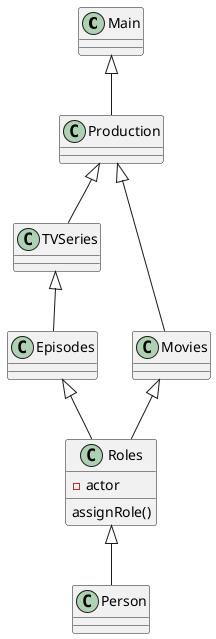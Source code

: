 
@startuml

Main <|-- Production
Production <|-- TVSeries
TVSeries <|-- Episodes
Production <|-- Movies
Movies <|-- Roles
Episodes <|-- Roles
Roles <|-- Person


Roles : - actor
Roles : assignRole()

@enduml
